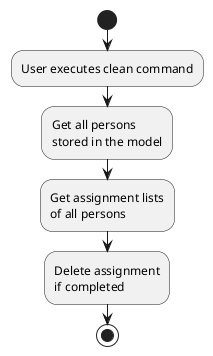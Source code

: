 @startuml
start
:User executes clean command;

'Since the beta syntax does not support placing the condition outside the
'diamond we place it as the true branch instead.
:Get all persons
stored in the model;
:Get assignment lists
of all persons;
:Delete assignment
if completed;


stop
@enduml
